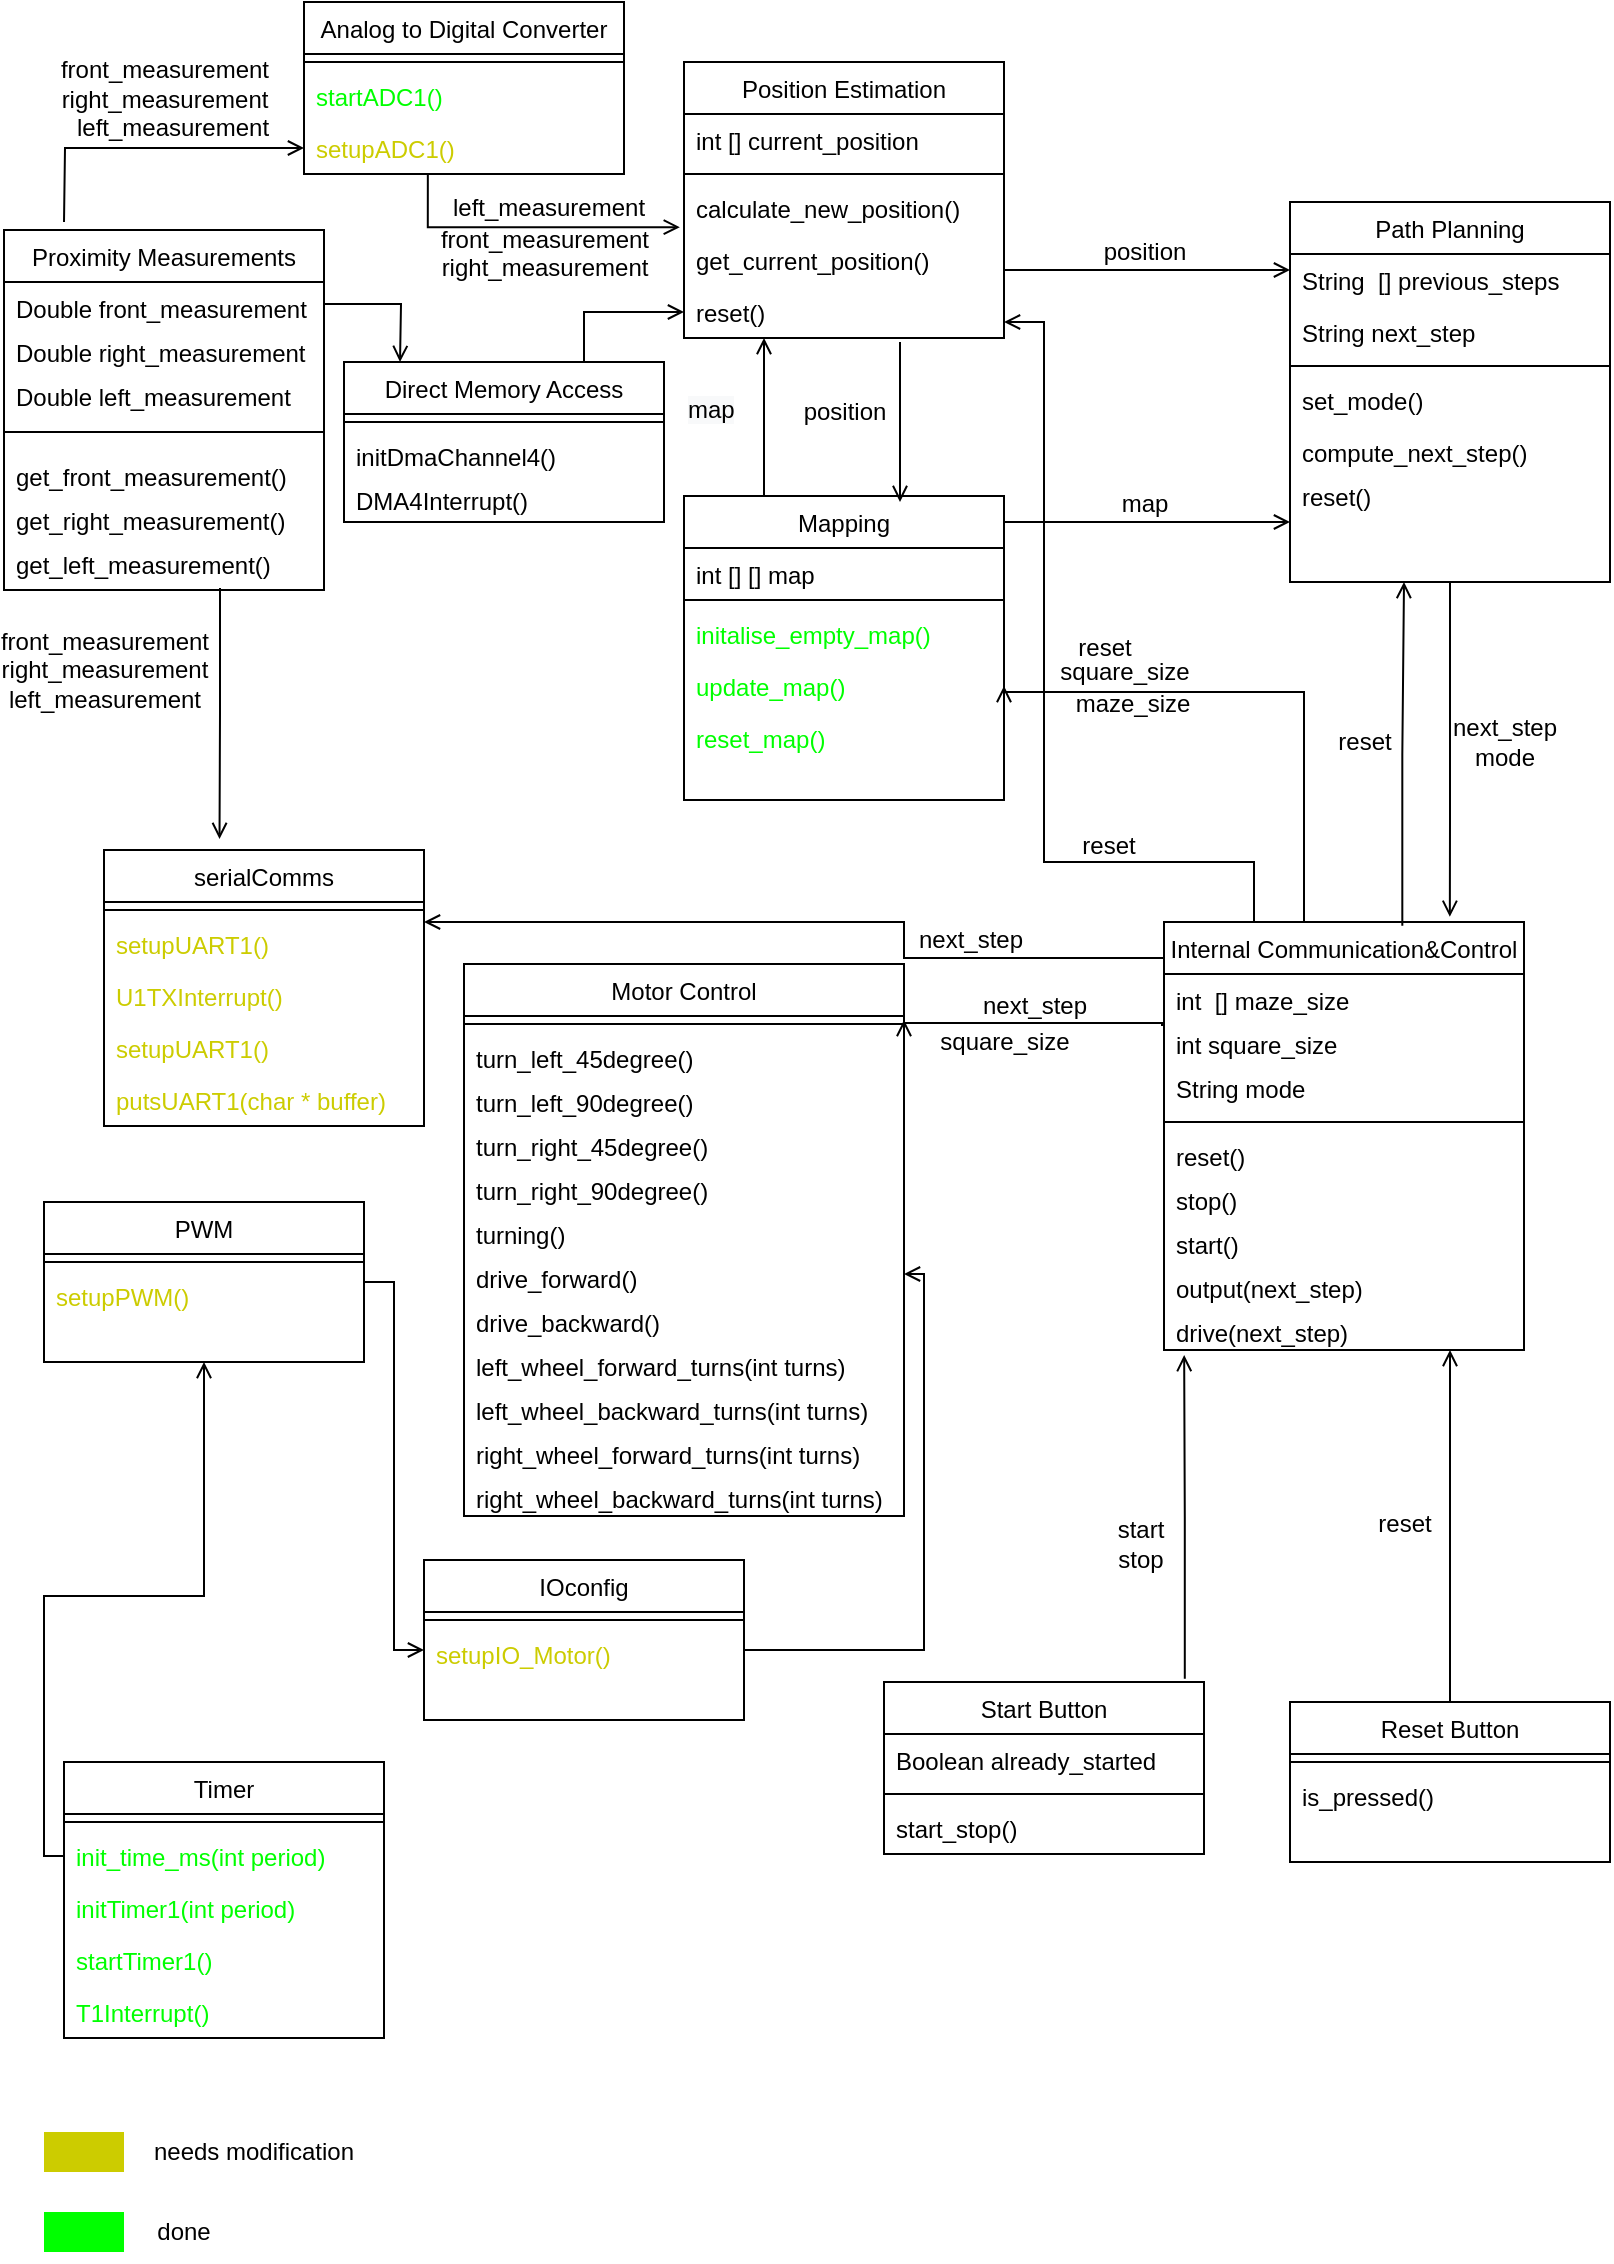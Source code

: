 <mxfile version="16.4.6" type="device"><diagram id="C5RBs43oDa-KdzZeNtuy" name="Page-1"><mxGraphModel dx="1731" dy="781" grid="1" gridSize="10" guides="1" tooltips="1" connect="1" arrows="1" fold="1" page="1" pageScale="1" pageWidth="827" pageHeight="1169" math="0" shadow="0"><root><mxCell id="WIyWlLk6GJQsqaUBKTNV-0"/><mxCell id="WIyWlLk6GJQsqaUBKTNV-1" parent="WIyWlLk6GJQsqaUBKTNV-0"/><mxCell id="zkfFHV4jXpPFQw0GAbJ--0" value="Position Estimation" style="swimlane;fontStyle=0;align=center;verticalAlign=top;childLayout=stackLayout;horizontal=1;startSize=26;horizontalStack=0;resizeParent=1;resizeLast=0;collapsible=1;marginBottom=0;rounded=0;shadow=0;strokeWidth=1;" parent="WIyWlLk6GJQsqaUBKTNV-1" vertex="1"><mxGeometry x="350" y="40" width="160" height="138" as="geometry"><mxRectangle x="230" y="140" width="160" height="26" as="alternateBounds"/></mxGeometry></mxCell><mxCell id="zkfFHV4jXpPFQw0GAbJ--1" value="int [] current_position" style="text;align=left;verticalAlign=top;spacingLeft=4;spacingRight=4;overflow=hidden;rotatable=0;points=[[0,0.5],[1,0.5]];portConstraint=eastwest;" parent="zkfFHV4jXpPFQw0GAbJ--0" vertex="1"><mxGeometry y="26" width="160" height="26" as="geometry"/></mxCell><mxCell id="zkfFHV4jXpPFQw0GAbJ--4" value="" style="line;html=1;strokeWidth=1;align=left;verticalAlign=middle;spacingTop=-1;spacingLeft=3;spacingRight=3;rotatable=0;labelPosition=right;points=[];portConstraint=eastwest;" parent="zkfFHV4jXpPFQw0GAbJ--0" vertex="1"><mxGeometry y="52" width="160" height="8" as="geometry"/></mxCell><mxCell id="zkfFHV4jXpPFQw0GAbJ--5" value="calculate_new_position()" style="text;align=left;verticalAlign=top;spacingLeft=4;spacingRight=4;overflow=hidden;rotatable=0;points=[[0,0.5],[1,0.5]];portConstraint=eastwest;" parent="zkfFHV4jXpPFQw0GAbJ--0" vertex="1"><mxGeometry y="60" width="160" height="26" as="geometry"/></mxCell><mxCell id="Vc5kR7P-M-WrmoZZzrvW-72" value="get_current_position()" style="text;align=left;verticalAlign=top;spacingLeft=4;spacingRight=4;overflow=hidden;rotatable=0;points=[[0,0.5],[1,0.5]];portConstraint=eastwest;" parent="zkfFHV4jXpPFQw0GAbJ--0" vertex="1"><mxGeometry y="86" width="160" height="26" as="geometry"/></mxCell><mxCell id="Vc5kR7P-M-WrmoZZzrvW-125" value="reset()" style="text;align=left;verticalAlign=top;spacingLeft=4;spacingRight=4;overflow=hidden;rotatable=0;points=[[0,0.5],[1,0.5]];portConstraint=eastwest;rounded=0;shadow=0;html=0;" parent="zkfFHV4jXpPFQw0GAbJ--0" vertex="1"><mxGeometry y="112" width="160" height="26" as="geometry"/></mxCell><mxCell id="zkfFHV4jXpPFQw0GAbJ--6" value="Timer" style="swimlane;fontStyle=0;align=center;verticalAlign=top;childLayout=stackLayout;horizontal=1;startSize=26;horizontalStack=0;resizeParent=1;resizeLast=0;collapsible=1;marginBottom=0;rounded=0;shadow=0;strokeWidth=1;" parent="WIyWlLk6GJQsqaUBKTNV-1" vertex="1"><mxGeometry x="40" y="890" width="160" height="138" as="geometry"><mxRectangle x="130" y="380" width="160" height="26" as="alternateBounds"/></mxGeometry></mxCell><mxCell id="zkfFHV4jXpPFQw0GAbJ--9" value="" style="line;html=1;strokeWidth=1;align=left;verticalAlign=middle;spacingTop=-1;spacingLeft=3;spacingRight=3;rotatable=0;labelPosition=right;points=[];portConstraint=eastwest;" parent="zkfFHV4jXpPFQw0GAbJ--6" vertex="1"><mxGeometry y="26" width="160" height="8" as="geometry"/></mxCell><mxCell id="zkfFHV4jXpPFQw0GAbJ--11" value="init_time_ms(int period)" style="text;align=left;verticalAlign=top;spacingLeft=4;spacingRight=4;overflow=hidden;rotatable=0;points=[[0,0.5],[1,0.5]];portConstraint=eastwest;fontColor=#00FF00;" parent="zkfFHV4jXpPFQw0GAbJ--6" vertex="1"><mxGeometry y="34" width="160" height="26" as="geometry"/></mxCell><mxCell id="Vc5kR7P-M-WrmoZZzrvW-220" value="initTimer1(int period)" style="text;align=left;verticalAlign=top;spacingLeft=4;spacingRight=4;overflow=hidden;rotatable=0;points=[[0,0.5],[1,0.5]];portConstraint=eastwest;fontColor=#00FF00;" parent="zkfFHV4jXpPFQw0GAbJ--6" vertex="1"><mxGeometry y="60" width="160" height="26" as="geometry"/></mxCell><mxCell id="Vc5kR7P-M-WrmoZZzrvW-221" value="startTimer1()" style="text;align=left;verticalAlign=top;spacingLeft=4;spacingRight=4;overflow=hidden;rotatable=0;points=[[0,0.5],[1,0.5]];portConstraint=eastwest;fontColor=#00FF00;" parent="zkfFHV4jXpPFQw0GAbJ--6" vertex="1"><mxGeometry y="86" width="160" height="26" as="geometry"/></mxCell><mxCell id="Vc5kR7P-M-WrmoZZzrvW-222" value="T1Interrupt()" style="text;align=left;verticalAlign=top;spacingLeft=4;spacingRight=4;overflow=hidden;rotatable=0;points=[[0,0.5],[1,0.5]];portConstraint=eastwest;fontColor=#00FF00;" parent="zkfFHV4jXpPFQw0GAbJ--6" vertex="1"><mxGeometry y="112" width="160" height="26" as="geometry"/></mxCell><mxCell id="zkfFHV4jXpPFQw0GAbJ--13" value="Motor Control" style="swimlane;fontStyle=0;align=center;verticalAlign=top;childLayout=stackLayout;horizontal=1;startSize=26;horizontalStack=0;resizeParent=1;resizeLast=0;collapsible=1;marginBottom=0;rounded=0;shadow=0;strokeWidth=1;" parent="WIyWlLk6GJQsqaUBKTNV-1" vertex="1"><mxGeometry x="240" y="491" width="220" height="276" as="geometry"><mxRectangle x="340" y="380" width="170" height="26" as="alternateBounds"/></mxGeometry></mxCell><mxCell id="zkfFHV4jXpPFQw0GAbJ--15" value="" style="line;html=1;strokeWidth=1;align=left;verticalAlign=middle;spacingTop=-1;spacingLeft=3;spacingRight=3;rotatable=0;labelPosition=right;points=[];portConstraint=eastwest;" parent="zkfFHV4jXpPFQw0GAbJ--13" vertex="1"><mxGeometry y="26" width="220" height="8" as="geometry"/></mxCell><mxCell id="Vc5kR7P-M-WrmoZZzrvW-50" value="turn_left_45degree()" style="text;align=left;verticalAlign=top;spacingLeft=4;spacingRight=4;overflow=hidden;rotatable=0;points=[[0,0.5],[1,0.5]];portConstraint=eastwest;" parent="zkfFHV4jXpPFQw0GAbJ--13" vertex="1"><mxGeometry y="34" width="220" height="22" as="geometry"/></mxCell><mxCell id="Vc5kR7P-M-WrmoZZzrvW-48" value="turn_left_90degree()" style="text;align=left;verticalAlign=top;spacingLeft=4;spacingRight=4;overflow=hidden;rotatable=0;points=[[0,0.5],[1,0.5]];portConstraint=eastwest;" parent="zkfFHV4jXpPFQw0GAbJ--13" vertex="1"><mxGeometry y="56" width="220" height="22" as="geometry"/></mxCell><mxCell id="Vc5kR7P-M-WrmoZZzrvW-52" value="turn_right_45degree()" style="text;align=left;verticalAlign=top;spacingLeft=4;spacingRight=4;overflow=hidden;rotatable=0;points=[[0,0.5],[1,0.5]];portConstraint=eastwest;" parent="zkfFHV4jXpPFQw0GAbJ--13" vertex="1"><mxGeometry y="78" width="220" height="22" as="geometry"/></mxCell><mxCell id="Vc5kR7P-M-WrmoZZzrvW-51" value="turn_right_90degree()" style="text;align=left;verticalAlign=top;spacingLeft=4;spacingRight=4;overflow=hidden;rotatable=0;points=[[0,0.5],[1,0.5]];portConstraint=eastwest;" parent="zkfFHV4jXpPFQw0GAbJ--13" vertex="1"><mxGeometry y="100" width="220" height="22" as="geometry"/></mxCell><mxCell id="nORKpGmMRvgCesewcDeX-8" value="turning()" style="text;align=left;verticalAlign=top;spacingLeft=4;spacingRight=4;overflow=hidden;rotatable=0;points=[[0,0.5],[1,0.5]];portConstraint=eastwest;" parent="zkfFHV4jXpPFQw0GAbJ--13" vertex="1"><mxGeometry y="122" width="220" height="22" as="geometry"/></mxCell><mxCell id="Vc5kR7P-M-WrmoZZzrvW-53" value="drive_forward()" style="text;align=left;verticalAlign=top;spacingLeft=4;spacingRight=4;overflow=hidden;rotatable=0;points=[[0,0.5],[1,0.5]];portConstraint=eastwest;" parent="zkfFHV4jXpPFQw0GAbJ--13" vertex="1"><mxGeometry y="144" width="220" height="22" as="geometry"/></mxCell><mxCell id="Vc5kR7P-M-WrmoZZzrvW-54" value="drive_backward()" style="text;align=left;verticalAlign=top;spacingLeft=4;spacingRight=4;overflow=hidden;rotatable=0;points=[[0,0.5],[1,0.5]];portConstraint=eastwest;" parent="zkfFHV4jXpPFQw0GAbJ--13" vertex="1"><mxGeometry y="166" width="220" height="22" as="geometry"/></mxCell><mxCell id="nORKpGmMRvgCesewcDeX-7" value="left_wheel_forward_turns(int turns)" style="text;align=left;verticalAlign=top;spacingLeft=4;spacingRight=4;overflow=hidden;rotatable=0;points=[[0,0.5],[1,0.5]];portConstraint=eastwest;" parent="zkfFHV4jXpPFQw0GAbJ--13" vertex="1"><mxGeometry y="188" width="220" height="22" as="geometry"/></mxCell><mxCell id="nORKpGmMRvgCesewcDeX-9" value="left_wheel_backward_turns(int turns)" style="text;align=left;verticalAlign=top;spacingLeft=4;spacingRight=4;overflow=hidden;rotatable=0;points=[[0,0.5],[1,0.5]];portConstraint=eastwest;" parent="zkfFHV4jXpPFQw0GAbJ--13" vertex="1"><mxGeometry y="210" width="220" height="22" as="geometry"/></mxCell><mxCell id="nORKpGmMRvgCesewcDeX-10" value="right_wheel_forward_turns(int turns)" style="text;align=left;verticalAlign=top;spacingLeft=4;spacingRight=4;overflow=hidden;rotatable=0;points=[[0,0.5],[1,0.5]];portConstraint=eastwest;" parent="zkfFHV4jXpPFQw0GAbJ--13" vertex="1"><mxGeometry y="232" width="220" height="22" as="geometry"/></mxCell><mxCell id="nORKpGmMRvgCesewcDeX-11" value="right_wheel_backward_turns(int turns)" style="text;align=left;verticalAlign=top;spacingLeft=4;spacingRight=4;overflow=hidden;rotatable=0;points=[[0,0.5],[1,0.5]];portConstraint=eastwest;" parent="zkfFHV4jXpPFQw0GAbJ--13" vertex="1"><mxGeometry y="254" width="220" height="22" as="geometry"/></mxCell><mxCell id="zkfFHV4jXpPFQw0GAbJ--17" value="Path Planning" style="swimlane;fontStyle=0;align=center;verticalAlign=top;childLayout=stackLayout;horizontal=1;startSize=26;horizontalStack=0;resizeParent=1;resizeLast=0;collapsible=1;marginBottom=0;rounded=0;shadow=0;strokeWidth=1;" parent="WIyWlLk6GJQsqaUBKTNV-1" vertex="1"><mxGeometry x="653" y="110" width="160" height="190" as="geometry"><mxRectangle x="550" y="140" width="160" height="26" as="alternateBounds"/></mxGeometry></mxCell><mxCell id="zkfFHV4jXpPFQw0GAbJ--18" value="String  [] previous_steps" style="text;align=left;verticalAlign=top;spacingLeft=4;spacingRight=4;overflow=hidden;rotatable=0;points=[[0,0.5],[1,0.5]];portConstraint=eastwest;" parent="zkfFHV4jXpPFQw0GAbJ--17" vertex="1"><mxGeometry y="26" width="160" height="26" as="geometry"/></mxCell><mxCell id="zkfFHV4jXpPFQw0GAbJ--19" value="String next_step" style="text;align=left;verticalAlign=top;spacingLeft=4;spacingRight=4;overflow=hidden;rotatable=0;points=[[0,0.5],[1,0.5]];portConstraint=eastwest;rounded=0;shadow=0;html=0;" parent="zkfFHV4jXpPFQw0GAbJ--17" vertex="1"><mxGeometry y="52" width="160" height="26" as="geometry"/></mxCell><mxCell id="zkfFHV4jXpPFQw0GAbJ--23" value="" style="line;html=1;strokeWidth=1;align=left;verticalAlign=middle;spacingTop=-1;spacingLeft=3;spacingRight=3;rotatable=0;labelPosition=right;points=[];portConstraint=eastwest;" parent="zkfFHV4jXpPFQw0GAbJ--17" vertex="1"><mxGeometry y="78" width="160" height="8" as="geometry"/></mxCell><mxCell id="zkfFHV4jXpPFQw0GAbJ--25" value="set_mode()" style="text;align=left;verticalAlign=top;spacingLeft=4;spacingRight=4;overflow=hidden;rotatable=0;points=[[0,0.5],[1,0.5]];portConstraint=eastwest;" parent="zkfFHV4jXpPFQw0GAbJ--17" vertex="1"><mxGeometry y="86" width="160" height="26" as="geometry"/></mxCell><mxCell id="Vc5kR7P-M-WrmoZZzrvW-17" value="compute_next_step()" style="text;align=left;verticalAlign=top;spacingLeft=4;spacingRight=4;overflow=hidden;rotatable=0;points=[[0,0.5],[1,0.5]];portConstraint=eastwest;" parent="zkfFHV4jXpPFQw0GAbJ--17" vertex="1"><mxGeometry y="112" width="160" height="22" as="geometry"/></mxCell><mxCell id="Vc5kR7P-M-WrmoZZzrvW-115" value="reset()" style="text;align=left;verticalAlign=top;spacingLeft=4;spacingRight=4;overflow=hidden;rotatable=0;points=[[0,0.5],[1,0.5]];portConstraint=eastwest;rounded=0;shadow=0;html=0;" parent="zkfFHV4jXpPFQw0GAbJ--17" vertex="1"><mxGeometry y="134" width="160" height="26" as="geometry"/></mxCell><mxCell id="zkfFHV4jXpPFQw0GAbJ--26" value="" style="endArrow=open;shadow=0;strokeWidth=1;rounded=0;endFill=1;edgeStyle=elbowEdgeStyle;elbow=vertical;" parent="WIyWlLk6GJQsqaUBKTNV-1" source="zkfFHV4jXpPFQw0GAbJ--0" target="zkfFHV4jXpPFQw0GAbJ--17" edge="1"><mxGeometry x="0.5" y="41" relative="1" as="geometry"><mxPoint x="700" y="192" as="sourcePoint"/><mxPoint x="860" y="192" as="targetPoint"/><mxPoint x="-40" y="32" as="offset"/></mxGeometry></mxCell><mxCell id="zkfFHV4jXpPFQw0GAbJ--29" value="position" style="text;html=1;resizable=0;points=[];;align=center;verticalAlign=middle;labelBackgroundColor=none;rounded=0;shadow=0;strokeWidth=1;fontSize=12;" parent="zkfFHV4jXpPFQw0GAbJ--26" vertex="1" connectable="0"><mxGeometry x="0.5" y="49" relative="1" as="geometry"><mxPoint x="-38" y="40" as="offset"/></mxGeometry></mxCell><mxCell id="Vc5kR7P-M-WrmoZZzrvW-0" value="Mapping" style="swimlane;fontStyle=0;align=center;verticalAlign=top;childLayout=stackLayout;horizontal=1;startSize=26;horizontalStack=0;resizeParent=1;resizeLast=0;collapsible=1;marginBottom=0;rounded=0;shadow=0;strokeWidth=1;" parent="WIyWlLk6GJQsqaUBKTNV-1" vertex="1"><mxGeometry x="350" y="257" width="160" height="152" as="geometry"><mxRectangle x="340" y="380" width="170" height="26" as="alternateBounds"/></mxGeometry></mxCell><mxCell id="Vc5kR7P-M-WrmoZZzrvW-1" value="int [] [] map" style="text;align=left;verticalAlign=top;spacingLeft=4;spacingRight=4;overflow=hidden;rotatable=0;points=[[0,0.5],[1,0.5]];portConstraint=eastwest;" parent="Vc5kR7P-M-WrmoZZzrvW-0" vertex="1"><mxGeometry y="26" width="160" height="22" as="geometry"/></mxCell><mxCell id="Vc5kR7P-M-WrmoZZzrvW-2" value="" style="line;html=1;strokeWidth=1;align=left;verticalAlign=middle;spacingTop=-1;spacingLeft=3;spacingRight=3;rotatable=0;labelPosition=right;points=[];portConstraint=eastwest;" parent="Vc5kR7P-M-WrmoZZzrvW-0" vertex="1"><mxGeometry y="48" width="160" height="8" as="geometry"/></mxCell><mxCell id="Vc5kR7P-M-WrmoZZzrvW-33" value="initalise_empty_map()" style="text;align=left;verticalAlign=top;spacingLeft=4;spacingRight=4;overflow=hidden;rotatable=0;points=[[0,0.5],[1,0.5]];portConstraint=eastwest;fontColor=#00FF00;" parent="Vc5kR7P-M-WrmoZZzrvW-0" vertex="1"><mxGeometry y="56" width="160" height="26" as="geometry"/></mxCell><mxCell id="Vc5kR7P-M-WrmoZZzrvW-34" value="update_map()" style="text;align=left;verticalAlign=top;spacingLeft=4;spacingRight=4;overflow=hidden;rotatable=0;points=[[0,0.5],[1,0.5]];portConstraint=eastwest;fontColor=#00FF00;" parent="Vc5kR7P-M-WrmoZZzrvW-0" vertex="1"><mxGeometry y="82" width="160" height="26" as="geometry"/></mxCell><mxCell id="Vc5kR7P-M-WrmoZZzrvW-110" value="reset_map()" style="text;align=left;verticalAlign=top;spacingLeft=4;spacingRight=4;overflow=hidden;rotatable=0;points=[[0,0.5],[1,0.5]];portConstraint=eastwest;fontColor=#00FF00;" parent="Vc5kR7P-M-WrmoZZzrvW-0" vertex="1"><mxGeometry y="108" width="160" height="26" as="geometry"/></mxCell><mxCell id="Vc5kR7P-M-WrmoZZzrvW-6" value="Internal Communication&amp;Control" style="swimlane;fontStyle=0;align=center;verticalAlign=top;childLayout=stackLayout;horizontal=1;startSize=26;horizontalStack=0;resizeParent=1;resizeLast=0;collapsible=1;marginBottom=0;rounded=0;shadow=0;strokeWidth=1;" parent="WIyWlLk6GJQsqaUBKTNV-1" vertex="1"><mxGeometry x="590" y="470" width="180" height="214" as="geometry"><mxRectangle x="340" y="380" width="170" height="26" as="alternateBounds"/></mxGeometry></mxCell><mxCell id="Vc5kR7P-M-WrmoZZzrvW-94" value="int  [] maze_size" style="text;align=left;verticalAlign=top;spacingLeft=4;spacingRight=4;overflow=hidden;rotatable=0;points=[[0,0.5],[1,0.5]];portConstraint=eastwest;" parent="Vc5kR7P-M-WrmoZZzrvW-6" vertex="1"><mxGeometry y="26" width="180" height="22" as="geometry"/></mxCell><mxCell id="Vc5kR7P-M-WrmoZZzrvW-83" value="int square_size" style="text;align=left;verticalAlign=top;spacingLeft=4;spacingRight=4;overflow=hidden;rotatable=0;points=[[0,0.5],[1,0.5]];portConstraint=eastwest;" parent="Vc5kR7P-M-WrmoZZzrvW-6" vertex="1"><mxGeometry y="48" width="180" height="22" as="geometry"/></mxCell><mxCell id="Vc5kR7P-M-WrmoZZzrvW-214" value="String mode" style="text;align=left;verticalAlign=top;spacingLeft=4;spacingRight=4;overflow=hidden;rotatable=0;points=[[0,0.5],[1,0.5]];portConstraint=eastwest;rounded=0;shadow=0;html=0;" parent="Vc5kR7P-M-WrmoZZzrvW-6" vertex="1"><mxGeometry y="70" width="180" height="26" as="geometry"/></mxCell><mxCell id="Vc5kR7P-M-WrmoZZzrvW-8" value="" style="line;html=1;strokeWidth=1;align=left;verticalAlign=middle;spacingTop=-1;spacingLeft=3;spacingRight=3;rotatable=0;labelPosition=right;points=[];portConstraint=eastwest;" parent="Vc5kR7P-M-WrmoZZzrvW-6" vertex="1"><mxGeometry y="96" width="180" height="8" as="geometry"/></mxCell><mxCell id="Vc5kR7P-M-WrmoZZzrvW-108" value="reset()" style="text;align=left;verticalAlign=top;spacingLeft=4;spacingRight=4;overflow=hidden;rotatable=0;points=[[0,0.5],[1,0.5]];portConstraint=eastwest;" parent="Vc5kR7P-M-WrmoZZzrvW-6" vertex="1"><mxGeometry y="104" width="180" height="22" as="geometry"/></mxCell><mxCell id="Vc5kR7P-M-WrmoZZzrvW-130" value="stop()" style="text;align=left;verticalAlign=top;spacingLeft=4;spacingRight=4;overflow=hidden;rotatable=0;points=[[0,0.5],[1,0.5]];portConstraint=eastwest;" parent="Vc5kR7P-M-WrmoZZzrvW-6" vertex="1"><mxGeometry y="126" width="180" height="22" as="geometry"/></mxCell><mxCell id="Vc5kR7P-M-WrmoZZzrvW-129" value="start()" style="text;align=left;verticalAlign=top;spacingLeft=4;spacingRight=4;overflow=hidden;rotatable=0;points=[[0,0.5],[1,0.5]];portConstraint=eastwest;" parent="Vc5kR7P-M-WrmoZZzrvW-6" vertex="1"><mxGeometry y="148" width="180" height="22" as="geometry"/></mxCell><mxCell id="Vc5kR7P-M-WrmoZZzrvW-223" value="output(next_step)" style="text;align=left;verticalAlign=top;spacingLeft=4;spacingRight=4;overflow=hidden;rotatable=0;points=[[0,0.5],[1,0.5]];portConstraint=eastwest;" parent="Vc5kR7P-M-WrmoZZzrvW-6" vertex="1"><mxGeometry y="170" width="180" height="22" as="geometry"/></mxCell><mxCell id="Vc5kR7P-M-WrmoZZzrvW-226" value="drive(next_step)" style="text;align=left;verticalAlign=top;spacingLeft=4;spacingRight=4;overflow=hidden;rotatable=0;points=[[0,0.5],[1,0.5]];portConstraint=eastwest;" parent="Vc5kR7P-M-WrmoZZzrvW-6" vertex="1"><mxGeometry y="192" width="180" height="22" as="geometry"/></mxCell><mxCell id="Vc5kR7P-M-WrmoZZzrvW-9" value="Direct Memory Access" style="swimlane;fontStyle=0;align=center;verticalAlign=top;childLayout=stackLayout;horizontal=1;startSize=26;horizontalStack=0;resizeParent=1;resizeLast=0;collapsible=1;marginBottom=0;rounded=0;shadow=0;strokeWidth=1;" parent="WIyWlLk6GJQsqaUBKTNV-1" vertex="1"><mxGeometry x="180" y="190" width="160" height="80" as="geometry"><mxRectangle x="340" y="380" width="170" height="26" as="alternateBounds"/></mxGeometry></mxCell><mxCell id="Vc5kR7P-M-WrmoZZzrvW-11" value="" style="line;html=1;strokeWidth=1;align=left;verticalAlign=middle;spacingTop=-1;spacingLeft=3;spacingRight=3;rotatable=0;labelPosition=right;points=[];portConstraint=eastwest;" parent="Vc5kR7P-M-WrmoZZzrvW-9" vertex="1"><mxGeometry y="26" width="160" height="8" as="geometry"/></mxCell><mxCell id="Vc5kR7P-M-WrmoZZzrvW-65" value="initDmaChannel4()" style="text;align=left;verticalAlign=top;spacingLeft=4;spacingRight=4;overflow=hidden;rotatable=0;points=[[0,0.5],[1,0.5]];portConstraint=eastwest;" parent="Vc5kR7P-M-WrmoZZzrvW-9" vertex="1"><mxGeometry y="34" width="160" height="22" as="geometry"/></mxCell><mxCell id="Vc5kR7P-M-WrmoZZzrvW-215" value="DMA4Interrupt()" style="text;align=left;verticalAlign=top;spacingLeft=4;spacingRight=4;overflow=hidden;rotatable=0;points=[[0,0.5],[1,0.5]];portConstraint=eastwest;" parent="Vc5kR7P-M-WrmoZZzrvW-9" vertex="1"><mxGeometry y="56" width="160" height="22" as="geometry"/></mxCell><mxCell id="Vc5kR7P-M-WrmoZZzrvW-12" value="Proximity Measurements" style="swimlane;fontStyle=0;align=center;verticalAlign=top;childLayout=stackLayout;horizontal=1;startSize=26;horizontalStack=0;resizeParent=1;resizeLast=0;collapsible=1;marginBottom=0;rounded=0;shadow=0;strokeWidth=1;" parent="WIyWlLk6GJQsqaUBKTNV-1" vertex="1"><mxGeometry x="10" y="124" width="160" height="180" as="geometry"><mxRectangle x="340" y="380" width="170" height="26" as="alternateBounds"/></mxGeometry></mxCell><mxCell id="Vc5kR7P-M-WrmoZZzrvW-13" value="Double front_measurement&#10;" style="text;align=left;verticalAlign=top;spacingLeft=4;spacingRight=4;overflow=hidden;rotatable=0;points=[[0,0.5],[1,0.5]];portConstraint=eastwest;" parent="Vc5kR7P-M-WrmoZZzrvW-12" vertex="1"><mxGeometry y="26" width="160" height="22" as="geometry"/></mxCell><mxCell id="Vc5kR7P-M-WrmoZZzrvW-36" value="Double right_measurement&#10;" style="text;align=left;verticalAlign=top;spacingLeft=4;spacingRight=4;overflow=hidden;rotatable=0;points=[[0,0.5],[1,0.5]];portConstraint=eastwest;" parent="Vc5kR7P-M-WrmoZZzrvW-12" vertex="1"><mxGeometry y="48" width="160" height="22" as="geometry"/></mxCell><mxCell id="Vc5kR7P-M-WrmoZZzrvW-35" value="Double left_measurement&#10;" style="text;align=left;verticalAlign=top;spacingLeft=4;spacingRight=4;overflow=hidden;rotatable=0;points=[[0,0.5],[1,0.5]];portConstraint=eastwest;" parent="Vc5kR7P-M-WrmoZZzrvW-12" vertex="1"><mxGeometry y="70" width="160" height="22" as="geometry"/></mxCell><mxCell id="Vc5kR7P-M-WrmoZZzrvW-14" value="" style="line;html=1;strokeWidth=1;align=left;verticalAlign=middle;spacingTop=-1;spacingLeft=3;spacingRight=3;rotatable=0;labelPosition=right;points=[];portConstraint=eastwest;" parent="Vc5kR7P-M-WrmoZZzrvW-12" vertex="1"><mxGeometry y="92" width="160" height="18" as="geometry"/></mxCell><mxCell id="Vc5kR7P-M-WrmoZZzrvW-37" value="get_front_measurement()&#10;" style="text;align=left;verticalAlign=top;spacingLeft=4;spacingRight=4;overflow=hidden;rotatable=0;points=[[0,0.5],[1,0.5]];portConstraint=eastwest;" parent="Vc5kR7P-M-WrmoZZzrvW-12" vertex="1"><mxGeometry y="110" width="160" height="22" as="geometry"/></mxCell><mxCell id="Vc5kR7P-M-WrmoZZzrvW-38" value="get_right_measurement()&#10;" style="text;align=left;verticalAlign=top;spacingLeft=4;spacingRight=4;overflow=hidden;rotatable=0;points=[[0,0.5],[1,0.5]];portConstraint=eastwest;" parent="Vc5kR7P-M-WrmoZZzrvW-12" vertex="1"><mxGeometry y="132" width="160" height="22" as="geometry"/></mxCell><mxCell id="Vc5kR7P-M-WrmoZZzrvW-39" value="get_left_measurement()&#10;" style="text;align=left;verticalAlign=top;spacingLeft=4;spacingRight=4;overflow=hidden;rotatable=0;points=[[0,0.5],[1,0.5]];portConstraint=eastwest;" parent="Vc5kR7P-M-WrmoZZzrvW-12" vertex="1"><mxGeometry y="154" width="160" height="22" as="geometry"/></mxCell><mxCell id="Vc5kR7P-M-WrmoZZzrvW-19" value="" style="endArrow=open;shadow=0;strokeWidth=1;rounded=0;endFill=1;edgeStyle=elbowEdgeStyle;elbow=vertical;" parent="WIyWlLk6GJQsqaUBKTNV-1" edge="1"><mxGeometry x="0.5" y="41" relative="1" as="geometry"><mxPoint x="510.0" y="270.002" as="sourcePoint"/><mxPoint x="653" y="270.002" as="targetPoint"/><mxPoint x="-40" y="32" as="offset"/></mxGeometry></mxCell><mxCell id="Vc5kR7P-M-WrmoZZzrvW-22" value="map" style="text;html=1;resizable=0;points=[];;align=center;verticalAlign=middle;labelBackgroundColor=none;rounded=0;shadow=0;strokeWidth=1;fontSize=12;" parent="Vc5kR7P-M-WrmoZZzrvW-19" vertex="1" connectable="0"><mxGeometry x="0.5" y="49" relative="1" as="geometry"><mxPoint x="-38" y="40" as="offset"/></mxGeometry></mxCell><mxCell id="Vc5kR7P-M-WrmoZZzrvW-23" value="" style="endArrow=open;shadow=0;strokeWidth=1;rounded=0;endFill=1;edgeStyle=elbowEdgeStyle;elbow=vertical;" parent="WIyWlLk6GJQsqaUBKTNV-1" edge="1"><mxGeometry x="0.5" y="41" relative="1" as="geometry"><mxPoint x="458" y="180" as="sourcePoint"/><mxPoint x="458" y="260" as="targetPoint"/><mxPoint x="-40" y="32" as="offset"/></mxGeometry></mxCell><mxCell id="Vc5kR7P-M-WrmoZZzrvW-27" value="position" style="text;html=1;resizable=0;points=[];;align=center;verticalAlign=middle;labelBackgroundColor=none;rounded=0;shadow=0;strokeWidth=1;fontSize=12;" parent="WIyWlLk6GJQsqaUBKTNV-1" vertex="1" connectable="0"><mxGeometry x="429.999" y="215.004" as="geometry"/></mxCell><mxCell id="Vc5kR7P-M-WrmoZZzrvW-28" value="" style="endArrow=open;shadow=0;strokeWidth=1;rounded=0;endFill=1;edgeStyle=elbowEdgeStyle;elbow=vertical;exitX=0.25;exitY=0;exitDx=0;exitDy=0;" parent="WIyWlLk6GJQsqaUBKTNV-1" source="Vc5kR7P-M-WrmoZZzrvW-0" edge="1"><mxGeometry x="0.5" y="41" relative="1" as="geometry"><mxPoint x="468" y="190" as="sourcePoint"/><mxPoint x="390" y="178" as="targetPoint"/><mxPoint x="-40" y="32" as="offset"/></mxGeometry></mxCell><mxCell id="Vc5kR7P-M-WrmoZZzrvW-31" value="&lt;span style=&quot;color: rgb(0 , 0 , 0) ; font-family: &amp;#34;helvetica&amp;#34; ; font-size: 12px ; font-style: normal ; font-weight: 400 ; letter-spacing: normal ; text-align: center ; text-indent: 0px ; text-transform: none ; word-spacing: 0px ; background-color: rgb(248 , 249 , 250) ; display: inline ; float: none&quot;&gt;map&lt;/span&gt;" style="text;whiteSpace=wrap;html=1;" parent="WIyWlLk6GJQsqaUBKTNV-1" vertex="1"><mxGeometry x="350" y="200" width="70" height="30" as="geometry"/></mxCell><mxCell id="Vc5kR7P-M-WrmoZZzrvW-44" value="" style="endArrow=open;shadow=0;strokeWidth=1;rounded=0;endFill=1;edgeStyle=orthogonalEdgeStyle;elbow=vertical;entryX=0;entryY=0.5;entryDx=0;entryDy=0;" parent="WIyWlLk6GJQsqaUBKTNV-1" target="Vc5kR7P-M-WrmoZZzrvW-164" edge="1"><mxGeometry x="0.5" y="41" relative="1" as="geometry"><mxPoint x="40" y="120" as="sourcePoint"/><mxPoint x="130" y="60" as="targetPoint"/><mxPoint x="-40" y="32" as="offset"/></mxGeometry></mxCell><mxCell id="Vc5kR7P-M-WrmoZZzrvW-47" value="left_measurement" style="text;html=1;resizable=0;points=[];;align=center;verticalAlign=middle;labelBackgroundColor=none;rounded=0;shadow=0;strokeWidth=1;fontSize=12;" parent="Vc5kR7P-M-WrmoZZzrvW-44" vertex="1" connectable="0"><mxGeometry x="0.5" y="49" relative="1" as="geometry"><mxPoint x="-27" y="39" as="offset"/></mxGeometry></mxCell><mxCell id="Vc5kR7P-M-WrmoZZzrvW-56" value="" style="endArrow=open;shadow=0;strokeWidth=1;rounded=0;endFill=1;edgeStyle=elbowEdgeStyle;elbow=vertical;exitX=0.5;exitY=1;exitDx=0;exitDy=0;entryX=0.794;entryY=-0.012;entryDx=0;entryDy=0;entryPerimeter=0;" parent="WIyWlLk6GJQsqaUBKTNV-1" source="zkfFHV4jXpPFQw0GAbJ--17" target="Vc5kR7P-M-WrmoZZzrvW-6" edge="1"><mxGeometry x="0.5" y="41" relative="1" as="geometry"><mxPoint x="732" y="310" as="sourcePoint"/><mxPoint x="732" y="460" as="targetPoint"/><mxPoint x="-40" y="32" as="offset"/><Array as="points"><mxPoint x="732" y="420"/><mxPoint x="732" y="390"/></Array></mxGeometry></mxCell><mxCell id="Vc5kR7P-M-WrmoZZzrvW-59" value="next_step&lt;br&gt;mode" style="text;html=1;resizable=0;points=[];;align=center;verticalAlign=middle;labelBackgroundColor=none;rounded=0;shadow=0;strokeWidth=1;fontSize=12;" parent="Vc5kR7P-M-WrmoZZzrvW-56" vertex="1" connectable="0"><mxGeometry x="0.5" y="49" relative="1" as="geometry"><mxPoint x="-22" y="-46" as="offset"/></mxGeometry></mxCell><mxCell id="Vc5kR7P-M-WrmoZZzrvW-60" value="" style="endArrow=open;shadow=0;strokeWidth=1;rounded=0;endFill=1;edgeStyle=elbowEdgeStyle;elbow=vertical;" parent="WIyWlLk6GJQsqaUBKTNV-1" edge="1"><mxGeometry x="0.5" y="41" relative="1" as="geometry"><mxPoint x="589" y="522" as="sourcePoint"/><mxPoint x="460" y="519" as="targetPoint"/><mxPoint x="-40" y="32" as="offset"/></mxGeometry></mxCell><mxCell id="Vc5kR7P-M-WrmoZZzrvW-63" value="next_step" style="text;html=1;resizable=0;points=[];;align=center;verticalAlign=middle;labelBackgroundColor=none;rounded=0;shadow=0;strokeWidth=1;fontSize=12;" parent="Vc5kR7P-M-WrmoZZzrvW-60" vertex="1" connectable="0"><mxGeometry x="0.5" y="49" relative="1" as="geometry"><mxPoint x="33" y="-58" as="offset"/></mxGeometry></mxCell><mxCell id="Vc5kR7P-M-WrmoZZzrvW-70" value="right_measurement" style="text;html=1;resizable=0;points=[];;align=center;verticalAlign=middle;labelBackgroundColor=none;rounded=0;shadow=0;strokeWidth=1;fontSize=12;" parent="WIyWlLk6GJQsqaUBKTNV-1" vertex="1" connectable="0"><mxGeometry x="90.003" y="59" as="geometry"/></mxCell><mxCell id="Vc5kR7P-M-WrmoZZzrvW-71" value="front_measurement" style="text;html=1;resizable=0;points=[];;align=center;verticalAlign=middle;labelBackgroundColor=none;rounded=0;shadow=0;strokeWidth=1;fontSize=12;" parent="WIyWlLk6GJQsqaUBKTNV-1" vertex="1" connectable="0"><mxGeometry x="90.003" y="44" as="geometry"/></mxCell><mxCell id="Vc5kR7P-M-WrmoZZzrvW-75" value="" style="endArrow=open;shadow=0;strokeWidth=1;rounded=0;endFill=1;edgeStyle=elbowEdgeStyle;elbow=vertical;entryX=0.361;entryY=-0.04;entryDx=0;entryDy=0;entryPerimeter=0;" parent="WIyWlLk6GJQsqaUBKTNV-1" target="Vc5kR7P-M-WrmoZZzrvW-136" edge="1"><mxGeometry x="0.5" y="41" relative="1" as="geometry"><mxPoint x="118" y="303" as="sourcePoint"/><mxPoint x="80" y="491" as="targetPoint"/><mxPoint x="-40" y="32" as="offset"/></mxGeometry></mxCell><mxCell id="Vc5kR7P-M-WrmoZZzrvW-78" value="front_measurement&lt;br&gt;right_measurement&lt;br&gt;left_measurement" style="text;html=1;resizable=0;points=[];;align=center;verticalAlign=middle;labelBackgroundColor=none;rounded=0;shadow=0;strokeWidth=1;fontSize=12;" parent="Vc5kR7P-M-WrmoZZzrvW-75" vertex="1" connectable="0"><mxGeometry x="0.5" y="49" relative="1" as="geometry"><mxPoint x="-107" y="-54" as="offset"/></mxGeometry></mxCell><mxCell id="Vc5kR7P-M-WrmoZZzrvW-79" value="" style="endArrow=open;shadow=0;strokeWidth=1;rounded=0;endFill=1;edgeStyle=orthogonalEdgeStyle;elbow=vertical;exitX=0;exitY=0.25;exitDx=0;exitDy=0;" parent="WIyWlLk6GJQsqaUBKTNV-1" source="Vc5kR7P-M-WrmoZZzrvW-6" edge="1"><mxGeometry x="0.5" y="41" relative="1" as="geometry"><mxPoint x="600" y="517" as="sourcePoint"/><mxPoint x="220" y="470" as="targetPoint"/><mxPoint x="-40" y="32" as="offset"/><Array as="points"><mxPoint x="590" y="488"/><mxPoint x="460" y="488"/><mxPoint x="460" y="470"/><mxPoint x="224" y="470"/></Array></mxGeometry></mxCell><mxCell id="Vc5kR7P-M-WrmoZZzrvW-82" value="next_step" style="text;html=1;resizable=0;points=[];;align=center;verticalAlign=middle;labelBackgroundColor=none;rounded=0;shadow=0;strokeWidth=1;fontSize=12;" parent="Vc5kR7P-M-WrmoZZzrvW-79" vertex="1" connectable="0"><mxGeometry x="0.5" y="49" relative="1" as="geometry"><mxPoint x="167" y="-40" as="offset"/></mxGeometry></mxCell><mxCell id="Vc5kR7P-M-WrmoZZzrvW-93" value="square_size" style="text;html=1;resizable=0;points=[];;align=center;verticalAlign=middle;labelBackgroundColor=none;rounded=0;shadow=0;strokeWidth=1;fontSize=12;" parent="WIyWlLk6GJQsqaUBKTNV-1" vertex="1" connectable="0"><mxGeometry x="510.003" y="530.002" as="geometry"/></mxCell><mxCell id="Vc5kR7P-M-WrmoZZzrvW-95" value="" style="endArrow=open;shadow=0;strokeWidth=1;rounded=0;endFill=1;edgeStyle=orthogonalEdgeStyle;elbow=vertical;entryX=1;entryY=0.5;entryDx=0;entryDy=0;" parent="WIyWlLk6GJQsqaUBKTNV-1" target="Vc5kR7P-M-WrmoZZzrvW-34" edge="1"><mxGeometry x="0.5" y="41" relative="1" as="geometry"><mxPoint x="660" y="470" as="sourcePoint"/><mxPoint x="630" y="260" as="targetPoint"/><mxPoint x="-40" y="32" as="offset"/><Array as="points"><mxPoint x="660" y="355"/></Array></mxGeometry></mxCell><mxCell id="Vc5kR7P-M-WrmoZZzrvW-99" value="square_size" style="text;html=1;resizable=0;points=[];;align=center;verticalAlign=middle;labelBackgroundColor=none;rounded=0;shadow=0;strokeWidth=1;fontSize=12;" parent="WIyWlLk6GJQsqaUBKTNV-1" vertex="1" connectable="0"><mxGeometry x="570.003" y="345" as="geometry"/></mxCell><mxCell id="Vc5kR7P-M-WrmoZZzrvW-100" value="maze_size" style="text;html=1;resizable=0;points=[];;align=center;verticalAlign=middle;labelBackgroundColor=none;rounded=0;shadow=0;strokeWidth=1;fontSize=12;" parent="WIyWlLk6GJQsqaUBKTNV-1" vertex="1" connectable="0"><mxGeometry x="574" y="361" as="geometry"/></mxCell><mxCell id="Vc5kR7P-M-WrmoZZzrvW-101" value="Reset Button" style="swimlane;fontStyle=0;align=center;verticalAlign=top;childLayout=stackLayout;horizontal=1;startSize=26;horizontalStack=0;resizeParent=1;resizeLast=0;collapsible=1;marginBottom=0;rounded=0;shadow=0;strokeWidth=1;" parent="WIyWlLk6GJQsqaUBKTNV-1" vertex="1"><mxGeometry x="653" y="860" width="160" height="80" as="geometry"><mxRectangle x="130" y="380" width="160" height="26" as="alternateBounds"/></mxGeometry></mxCell><mxCell id="Vc5kR7P-M-WrmoZZzrvW-102" value="" style="line;html=1;strokeWidth=1;align=left;verticalAlign=middle;spacingTop=-1;spacingLeft=3;spacingRight=3;rotatable=0;labelPosition=right;points=[];portConstraint=eastwest;" parent="Vc5kR7P-M-WrmoZZzrvW-101" vertex="1"><mxGeometry y="26" width="160" height="8" as="geometry"/></mxCell><mxCell id="Vc5kR7P-M-WrmoZZzrvW-103" value="is_pressed()" style="text;align=left;verticalAlign=top;spacingLeft=4;spacingRight=4;overflow=hidden;rotatable=0;points=[[0,0.5],[1,0.5]];portConstraint=eastwest;" parent="Vc5kR7P-M-WrmoZZzrvW-101" vertex="1"><mxGeometry y="34" width="160" height="26" as="geometry"/></mxCell><mxCell id="Vc5kR7P-M-WrmoZZzrvW-104" value="" style="endArrow=open;shadow=0;strokeWidth=1;rounded=0;endFill=1;edgeStyle=elbowEdgeStyle;elbow=vertical;exitX=0.5;exitY=0;exitDx=0;exitDy=0;" parent="WIyWlLk6GJQsqaUBKTNV-1" source="Vc5kR7P-M-WrmoZZzrvW-101" edge="1"><mxGeometry x="0.5" y="41" relative="1" as="geometry"><mxPoint x="679.52" y="640" as="sourcePoint"/><mxPoint x="733" y="684" as="targetPoint"/><mxPoint x="-40" y="32" as="offset"/></mxGeometry></mxCell><mxCell id="Vc5kR7P-M-WrmoZZzrvW-107" value="reset" style="text;html=1;resizable=0;points=[];;align=center;verticalAlign=middle;labelBackgroundColor=none;rounded=0;shadow=0;strokeWidth=1;fontSize=12;" parent="WIyWlLk6GJQsqaUBKTNV-1" vertex="1" connectable="0"><mxGeometry x="710.004" y="770.001" as="geometry"><mxPoint y="1" as="offset"/></mxGeometry></mxCell><mxCell id="Vc5kR7P-M-WrmoZZzrvW-109" value="reset" style="text;html=1;resizable=0;points=[];;align=center;verticalAlign=middle;labelBackgroundColor=none;rounded=0;shadow=0;strokeWidth=1;fontSize=12;" parent="WIyWlLk6GJQsqaUBKTNV-1" vertex="1" connectable="0"><mxGeometry x="560.004" y="333" as="geometry"/></mxCell><mxCell id="Vc5kR7P-M-WrmoZZzrvW-111" value="" style="endArrow=open;shadow=0;strokeWidth=1;rounded=0;endFill=1;edgeStyle=elbowEdgeStyle;elbow=vertical;exitX=0.662;exitY=0.009;exitDx=0;exitDy=0;entryX=0.5;entryY=1;entryDx=0;entryDy=0;exitPerimeter=0;" parent="WIyWlLk6GJQsqaUBKTNV-1" source="Vc5kR7P-M-WrmoZZzrvW-6" edge="1"><mxGeometry x="0.5" y="41" relative="1" as="geometry"><mxPoint x="710" y="430" as="sourcePoint"/><mxPoint x="710" y="300" as="targetPoint"/><mxPoint x="-40" y="32" as="offset"/></mxGeometry></mxCell><mxCell id="Vc5kR7P-M-WrmoZZzrvW-114" value="reset" style="text;html=1;resizable=0;points=[];;align=center;verticalAlign=middle;labelBackgroundColor=none;rounded=0;shadow=0;strokeWidth=1;fontSize=12;" parent="WIyWlLk6GJQsqaUBKTNV-1" vertex="1" connectable="0"><mxGeometry x="690.004" y="380.001" as="geometry"/></mxCell><mxCell id="Vc5kR7P-M-WrmoZZzrvW-120" value="" style="endArrow=open;shadow=0;strokeWidth=1;rounded=0;endFill=1;edgeStyle=orthogonalEdgeStyle;elbow=vertical;exitX=0.25;exitY=0;exitDx=0;exitDy=0;" parent="WIyWlLk6GJQsqaUBKTNV-1" source="Vc5kR7P-M-WrmoZZzrvW-6" edge="1"><mxGeometry x="0.5" y="41" relative="1" as="geometry"><mxPoint x="600" y="505" as="sourcePoint"/><mxPoint x="510" y="170" as="targetPoint"/><mxPoint x="-40" y="32" as="offset"/><Array as="points"><mxPoint x="635" y="440"/><mxPoint x="530" y="440"/><mxPoint x="530" y="170"/></Array></mxGeometry></mxCell><mxCell id="Vc5kR7P-M-WrmoZZzrvW-124" value="reset" style="text;html=1;resizable=0;points=[];;align=center;verticalAlign=middle;labelBackgroundColor=none;rounded=0;shadow=0;strokeWidth=1;fontSize=12;" parent="WIyWlLk6GJQsqaUBKTNV-1" vertex="1" connectable="0"><mxGeometry x="560.004" y="434" as="geometry"><mxPoint x="2" y="-2" as="offset"/></mxGeometry></mxCell><mxCell id="Vc5kR7P-M-WrmoZZzrvW-126" value="Start Button" style="swimlane;fontStyle=0;align=center;verticalAlign=top;childLayout=stackLayout;horizontal=1;startSize=26;horizontalStack=0;resizeParent=1;resizeLast=0;collapsible=1;marginBottom=0;rounded=0;shadow=0;strokeWidth=1;" parent="WIyWlLk6GJQsqaUBKTNV-1" vertex="1"><mxGeometry x="450" y="850" width="160" height="86" as="geometry"><mxRectangle x="130" y="380" width="160" height="26" as="alternateBounds"/></mxGeometry></mxCell><mxCell id="Vc5kR7P-M-WrmoZZzrvW-135" value="Boolean already_started" style="text;align=left;verticalAlign=top;spacingLeft=4;spacingRight=4;overflow=hidden;rotatable=0;points=[[0,0.5],[1,0.5]];portConstraint=eastwest;" parent="Vc5kR7P-M-WrmoZZzrvW-126" vertex="1"><mxGeometry y="26" width="160" height="26" as="geometry"/></mxCell><mxCell id="Vc5kR7P-M-WrmoZZzrvW-127" value="" style="line;html=1;strokeWidth=1;align=left;verticalAlign=middle;spacingTop=-1;spacingLeft=3;spacingRight=3;rotatable=0;labelPosition=right;points=[];portConstraint=eastwest;" parent="Vc5kR7P-M-WrmoZZzrvW-126" vertex="1"><mxGeometry y="52" width="160" height="8" as="geometry"/></mxCell><mxCell id="Vc5kR7P-M-WrmoZZzrvW-128" value="start_stop()&#10;" style="text;align=left;verticalAlign=top;spacingLeft=4;spacingRight=4;overflow=hidden;rotatable=0;points=[[0,0.5],[1,0.5]];portConstraint=eastwest;" parent="Vc5kR7P-M-WrmoZZzrvW-126" vertex="1"><mxGeometry y="60" width="160" height="26" as="geometry"/></mxCell><mxCell id="Vc5kR7P-M-WrmoZZzrvW-131" value="" style="endArrow=open;shadow=0;strokeWidth=1;rounded=0;endFill=1;edgeStyle=elbowEdgeStyle;elbow=vertical;exitX=0.94;exitY=-0.019;exitDx=0;exitDy=0;exitPerimeter=0;entryX=0.056;entryY=1.116;entryDx=0;entryDy=0;entryPerimeter=0;" parent="WIyWlLk6GJQsqaUBKTNV-1" source="Vc5kR7P-M-WrmoZZzrvW-126" target="Vc5kR7P-M-WrmoZZzrvW-226" edge="1"><mxGeometry x="0.5" y="41" relative="1" as="geometry"><mxPoint x="600" y="840" as="sourcePoint"/><mxPoint x="600" y="750" as="targetPoint"/><mxPoint x="-40" y="32" as="offset"/></mxGeometry></mxCell><mxCell id="Vc5kR7P-M-WrmoZZzrvW-134" value="start&lt;br&gt;stop" style="text;html=1;resizable=0;points=[];;align=center;verticalAlign=middle;labelBackgroundColor=none;rounded=0;shadow=0;strokeWidth=1;fontSize=12;" parent="WIyWlLk6GJQsqaUBKTNV-1" vertex="1" connectable="0"><mxGeometry x="574.004" y="789.001" as="geometry"><mxPoint x="4" y="-8" as="offset"/></mxGeometry></mxCell><mxCell id="Vc5kR7P-M-WrmoZZzrvW-136" value="serialComms" style="swimlane;fontStyle=0;align=center;verticalAlign=top;childLayout=stackLayout;horizontal=1;startSize=26;horizontalStack=0;resizeParent=1;resizeLast=0;collapsible=1;marginBottom=0;rounded=0;shadow=0;strokeWidth=1;" parent="WIyWlLk6GJQsqaUBKTNV-1" vertex="1"><mxGeometry x="60" y="434" width="160" height="138" as="geometry"><mxRectangle x="130" y="380" width="160" height="26" as="alternateBounds"/></mxGeometry></mxCell><mxCell id="Vc5kR7P-M-WrmoZZzrvW-137" value="" style="line;html=1;strokeWidth=1;align=left;verticalAlign=middle;spacingTop=-1;spacingLeft=3;spacingRight=3;rotatable=0;labelPosition=right;points=[];portConstraint=eastwest;" parent="Vc5kR7P-M-WrmoZZzrvW-136" vertex="1"><mxGeometry y="26" width="160" height="8" as="geometry"/></mxCell><mxCell id="Vc5kR7P-M-WrmoZZzrvW-138" value="setupUART1()" style="text;align=left;verticalAlign=top;spacingLeft=4;spacingRight=4;overflow=hidden;rotatable=0;points=[[0,0.5],[1,0.5]];portConstraint=eastwest;fontColor=#CCCC00;" parent="Vc5kR7P-M-WrmoZZzrvW-136" vertex="1"><mxGeometry y="34" width="160" height="26" as="geometry"/></mxCell><mxCell id="Vc5kR7P-M-WrmoZZzrvW-140" value="U1TXInterrupt()" style="text;align=left;verticalAlign=top;spacingLeft=4;spacingRight=4;overflow=hidden;rotatable=0;points=[[0,0.5],[1,0.5]];portConstraint=eastwest;fontColor=#CCCC00;" parent="Vc5kR7P-M-WrmoZZzrvW-136" vertex="1"><mxGeometry y="60" width="160" height="26" as="geometry"/></mxCell><mxCell id="Vc5kR7P-M-WrmoZZzrvW-141" value="setupUART1()" style="text;align=left;verticalAlign=top;spacingLeft=4;spacingRight=4;overflow=hidden;rotatable=0;points=[[0,0.5],[1,0.5]];portConstraint=eastwest;fontColor=#CCCC00;" parent="Vc5kR7P-M-WrmoZZzrvW-136" vertex="1"><mxGeometry y="86" width="160" height="26" as="geometry"/></mxCell><mxCell id="Vc5kR7P-M-WrmoZZzrvW-139" value="putsUART1(char * buffer)" style="text;align=left;verticalAlign=top;spacingLeft=4;spacingRight=4;overflow=hidden;rotatable=0;points=[[0,0.5],[1,0.5]];portConstraint=eastwest;fontColor=#CCCC00;" parent="Vc5kR7P-M-WrmoZZzrvW-136" vertex="1"><mxGeometry y="112" width="160" height="26" as="geometry"/></mxCell><mxCell id="Vc5kR7P-M-WrmoZZzrvW-142" value="PWM" style="swimlane;fontStyle=0;align=center;verticalAlign=top;childLayout=stackLayout;horizontal=1;startSize=26;horizontalStack=0;resizeParent=1;resizeLast=0;collapsible=1;marginBottom=0;rounded=0;shadow=0;strokeWidth=1;" parent="WIyWlLk6GJQsqaUBKTNV-1" vertex="1"><mxGeometry x="30" y="610" width="160" height="80" as="geometry"><mxRectangle x="340" y="380" width="170" height="26" as="alternateBounds"/></mxGeometry></mxCell><mxCell id="Vc5kR7P-M-WrmoZZzrvW-143" value="" style="line;html=1;strokeWidth=1;align=left;verticalAlign=middle;spacingTop=-1;spacingLeft=3;spacingRight=3;rotatable=0;labelPosition=right;points=[];portConstraint=eastwest;" parent="Vc5kR7P-M-WrmoZZzrvW-142" vertex="1"><mxGeometry y="26" width="160" height="8" as="geometry"/></mxCell><mxCell id="Vc5kR7P-M-WrmoZZzrvW-144" value="setupPWM()" style="text;align=left;verticalAlign=top;spacingLeft=4;spacingRight=4;overflow=hidden;rotatable=0;points=[[0,0.5],[1,0.5]];portConstraint=eastwest;fontColor=#CCCC00;" parent="Vc5kR7P-M-WrmoZZzrvW-142" vertex="1"><mxGeometry y="34" width="160" height="22" as="geometry"/></mxCell><mxCell id="Vc5kR7P-M-WrmoZZzrvW-148" value="" style="rounded=0;whiteSpace=wrap;html=1;fontColor=#CCCC00;fillColor=#CCCC00;strokeColor=none;" parent="WIyWlLk6GJQsqaUBKTNV-1" vertex="1"><mxGeometry x="30" y="1075" width="40" height="20" as="geometry"/></mxCell><mxCell id="Vc5kR7P-M-WrmoZZzrvW-150" value="needs modification" style="text;html=1;strokeColor=none;fillColor=none;align=center;verticalAlign=middle;whiteSpace=wrap;rounded=0;fontColor=#000000;" parent="WIyWlLk6GJQsqaUBKTNV-1" vertex="1"><mxGeometry x="70" y="1070" width="130" height="30" as="geometry"/></mxCell><mxCell id="Vc5kR7P-M-WrmoZZzrvW-151" value="" style="rounded=0;whiteSpace=wrap;html=1;fontColor=#CCCC00;fillColor=#00FF00;strokeColor=none;" parent="WIyWlLk6GJQsqaUBKTNV-1" vertex="1"><mxGeometry x="30" y="1115" width="40" height="20" as="geometry"/></mxCell><mxCell id="Vc5kR7P-M-WrmoZZzrvW-152" value="done" style="text;html=1;strokeColor=none;fillColor=none;align=center;verticalAlign=middle;whiteSpace=wrap;rounded=0;fontColor=#000000;" parent="WIyWlLk6GJQsqaUBKTNV-1" vertex="1"><mxGeometry x="70" y="1110" width="60" height="30" as="geometry"/></mxCell><mxCell id="Vc5kR7P-M-WrmoZZzrvW-161" value="Analog to Digital Converter" style="swimlane;fontStyle=0;align=center;verticalAlign=top;childLayout=stackLayout;horizontal=1;startSize=26;horizontalStack=0;resizeParent=1;resizeLast=0;collapsible=1;marginBottom=0;rounded=0;shadow=0;strokeWidth=1;" parent="WIyWlLk6GJQsqaUBKTNV-1" vertex="1"><mxGeometry x="160" y="10" width="160" height="86" as="geometry"><mxRectangle x="130" y="380" width="160" height="26" as="alternateBounds"/></mxGeometry></mxCell><mxCell id="Vc5kR7P-M-WrmoZZzrvW-162" value="" style="line;html=1;strokeWidth=1;align=left;verticalAlign=middle;spacingTop=-1;spacingLeft=3;spacingRight=3;rotatable=0;labelPosition=right;points=[];portConstraint=eastwest;" parent="Vc5kR7P-M-WrmoZZzrvW-161" vertex="1"><mxGeometry y="26" width="160" height="8" as="geometry"/></mxCell><mxCell id="Vc5kR7P-M-WrmoZZzrvW-163" value="startADC1()" style="text;align=left;verticalAlign=top;spacingLeft=4;spacingRight=4;overflow=hidden;rotatable=0;points=[[0,0.5],[1,0.5]];portConstraint=eastwest;fontColor=#00FF00;labelBackgroundColor=none;" parent="Vc5kR7P-M-WrmoZZzrvW-161" vertex="1"><mxGeometry y="34" width="160" height="26" as="geometry"/></mxCell><mxCell id="Vc5kR7P-M-WrmoZZzrvW-164" value="setupADC1()" style="text;align=left;verticalAlign=top;spacingLeft=4;spacingRight=4;overflow=hidden;rotatable=0;points=[[0,0.5],[1,0.5]];portConstraint=eastwest;fontColor=#CCCC00;labelBackgroundColor=none;" parent="Vc5kR7P-M-WrmoZZzrvW-161" vertex="1"><mxGeometry y="60" width="160" height="26" as="geometry"/></mxCell><mxCell id="Vc5kR7P-M-WrmoZZzrvW-208" value="" style="endArrow=open;shadow=0;strokeWidth=1;rounded=0;endFill=1;edgeStyle=orthogonalEdgeStyle;elbow=vertical;entryX=-0.013;entryY=-0.131;entryDx=0;entryDy=0;exitX=0.387;exitY=0.998;exitDx=0;exitDy=0;exitPerimeter=0;entryPerimeter=0;" parent="WIyWlLk6GJQsqaUBKTNV-1" source="Vc5kR7P-M-WrmoZZzrvW-164" target="Vc5kR7P-M-WrmoZZzrvW-72" edge="1"><mxGeometry x="0.5" y="41" relative="1" as="geometry"><mxPoint x="220.04" y="119.998" as="sourcePoint"/><mxPoint x="330.04" y="149.05" as="targetPoint"/><mxPoint x="-40" y="32" as="offset"/></mxGeometry></mxCell><mxCell id="Vc5kR7P-M-WrmoZZzrvW-211" value="left_measurement" style="text;html=1;resizable=0;points=[];;align=center;verticalAlign=middle;labelBackgroundColor=none;rounded=0;shadow=0;strokeWidth=1;fontSize=12;" parent="Vc5kR7P-M-WrmoZZzrvW-208" vertex="1" connectable="0"><mxGeometry x="0.5" y="49" relative="1" as="geometry"><mxPoint x="-28" y="39" as="offset"/></mxGeometry></mxCell><mxCell id="Vc5kR7P-M-WrmoZZzrvW-212" value="right_measurement" style="text;html=1;resizable=0;points=[];;align=center;verticalAlign=middle;labelBackgroundColor=none;rounded=0;shadow=0;strokeWidth=1;fontSize=12;" parent="WIyWlLk6GJQsqaUBKTNV-1" vertex="1" connectable="0"><mxGeometry x="280.003" y="143" as="geometry"/></mxCell><mxCell id="Vc5kR7P-M-WrmoZZzrvW-213" value="front_measurement" style="text;html=1;resizable=0;points=[];;align=center;verticalAlign=middle;labelBackgroundColor=none;rounded=0;shadow=0;strokeWidth=1;fontSize=12;" parent="WIyWlLk6GJQsqaUBKTNV-1" vertex="1" connectable="0"><mxGeometry x="280.003" y="129" as="geometry"/></mxCell><mxCell id="Vc5kR7P-M-WrmoZZzrvW-216" value="" style="endArrow=open;html=1;rounded=0;fontColor=#00FF00;exitX=1;exitY=0.5;exitDx=0;exitDy=0;edgeStyle=orthogonalEdgeStyle;endFill=0;" parent="WIyWlLk6GJQsqaUBKTNV-1" source="Vc5kR7P-M-WrmoZZzrvW-13" edge="1"><mxGeometry width="50" height="50" relative="1" as="geometry"><mxPoint x="320" y="320" as="sourcePoint"/><mxPoint x="208" y="190" as="targetPoint"/></mxGeometry></mxCell><mxCell id="Vc5kR7P-M-WrmoZZzrvW-217" value="" style="endArrow=open;html=1;rounded=0;fontColor=#00FF00;entryX=0.5;entryY=1;entryDx=0;entryDy=0;exitX=0;exitY=0.5;exitDx=0;exitDy=0;edgeStyle=orthogonalEdgeStyle;endFill=0;" parent="WIyWlLk6GJQsqaUBKTNV-1" source="zkfFHV4jXpPFQw0GAbJ--11" target="Vc5kR7P-M-WrmoZZzrvW-142" edge="1"><mxGeometry width="50" height="50" relative="1" as="geometry"><mxPoint x="440" y="750" as="sourcePoint"/><mxPoint x="490" y="700" as="targetPoint"/></mxGeometry></mxCell><mxCell id="Vc5kR7P-M-WrmoZZzrvW-219" value="" style="endArrow=open;html=1;rounded=0;fontColor=#00FF00;exitX=0.75;exitY=0;exitDx=0;exitDy=0;entryX=0;entryY=0.5;entryDx=0;entryDy=0;edgeStyle=orthogonalEdgeStyle;endFill=0;" parent="WIyWlLk6GJQsqaUBKTNV-1" source="Vc5kR7P-M-WrmoZZzrvW-9" target="Vc5kR7P-M-WrmoZZzrvW-125" edge="1"><mxGeometry width="50" height="50" relative="1" as="geometry"><mxPoint x="470" y="230" as="sourcePoint"/><mxPoint x="520" y="180" as="targetPoint"/></mxGeometry></mxCell><mxCell id="nORKpGmMRvgCesewcDeX-0" value="IOconfig" style="swimlane;fontStyle=0;align=center;verticalAlign=top;childLayout=stackLayout;horizontal=1;startSize=26;horizontalStack=0;resizeParent=1;resizeLast=0;collapsible=1;marginBottom=0;rounded=0;shadow=0;strokeWidth=1;" parent="WIyWlLk6GJQsqaUBKTNV-1" vertex="1"><mxGeometry x="220" y="789" width="160" height="80" as="geometry"><mxRectangle x="340" y="380" width="170" height="26" as="alternateBounds"/></mxGeometry></mxCell><mxCell id="nORKpGmMRvgCesewcDeX-1" value="" style="line;html=1;strokeWidth=1;align=left;verticalAlign=middle;spacingTop=-1;spacingLeft=3;spacingRight=3;rotatable=0;labelPosition=right;points=[];portConstraint=eastwest;" parent="nORKpGmMRvgCesewcDeX-0" vertex="1"><mxGeometry y="26" width="160" height="8" as="geometry"/></mxCell><mxCell id="nORKpGmMRvgCesewcDeX-2" value="setupIO_Motor()" style="text;align=left;verticalAlign=top;spacingLeft=4;spacingRight=4;overflow=hidden;rotatable=0;points=[[0,0.5],[1,0.5]];portConstraint=eastwest;fontColor=#CCCC00;" parent="nORKpGmMRvgCesewcDeX-0" vertex="1"><mxGeometry y="34" width="160" height="22" as="geometry"/></mxCell><mxCell id="nORKpGmMRvgCesewcDeX-4" value="" style="endArrow=open;html=1;rounded=0;exitX=1;exitY=0.5;exitDx=0;exitDy=0;entryX=0;entryY=0.5;entryDx=0;entryDy=0;edgeStyle=orthogonalEdgeStyle;endFill=0;" parent="WIyWlLk6GJQsqaUBKTNV-1" source="Vc5kR7P-M-WrmoZZzrvW-142" target="nORKpGmMRvgCesewcDeX-2" edge="1"><mxGeometry width="50" height="50" relative="1" as="geometry"><mxPoint x="320" y="700" as="sourcePoint"/><mxPoint x="370" y="650" as="targetPoint"/></mxGeometry></mxCell><mxCell id="nORKpGmMRvgCesewcDeX-5" value="" style="endArrow=open;html=1;rounded=0;exitX=1;exitY=0.5;exitDx=0;exitDy=0;entryX=1;entryY=0.5;entryDx=0;entryDy=0;edgeStyle=orthogonalEdgeStyle;endFill=0;" parent="WIyWlLk6GJQsqaUBKTNV-1" source="nORKpGmMRvgCesewcDeX-2" target="Vc5kR7P-M-WrmoZZzrvW-53" edge="1"><mxGeometry width="50" height="50" relative="1" as="geometry"><mxPoint x="320" y="700" as="sourcePoint"/><mxPoint x="370" y="650" as="targetPoint"/></mxGeometry></mxCell></root></mxGraphModel></diagram></mxfile>